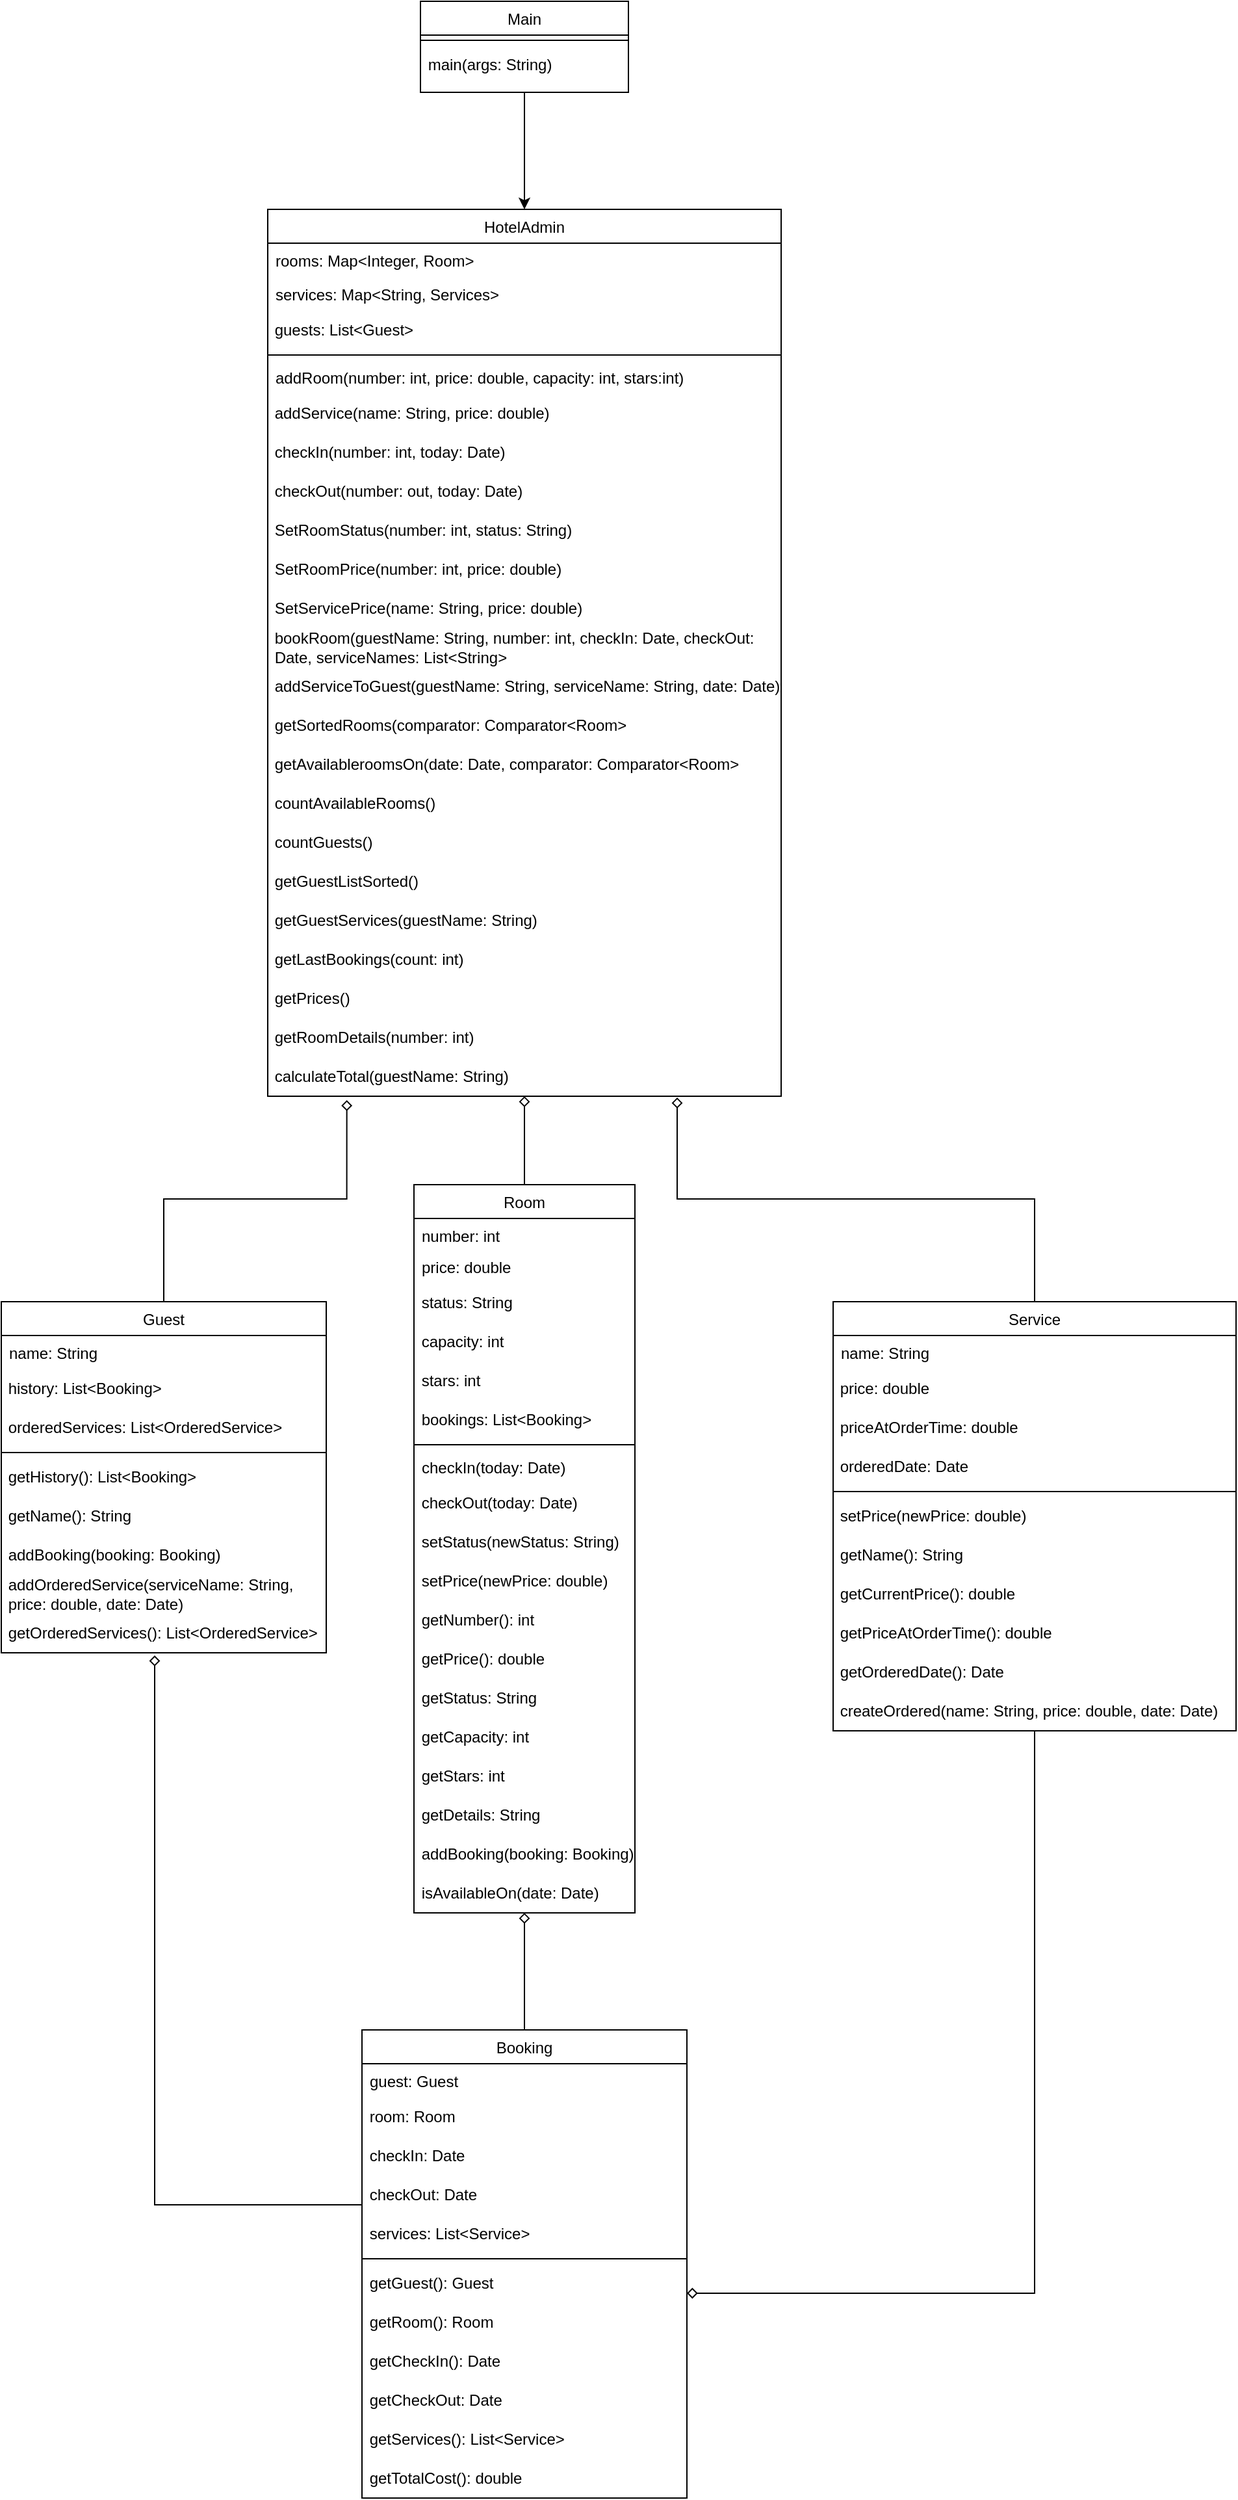 <mxfile version="27.2.0">
  <diagram id="C5RBs43oDa-KdzZeNtuy" name="Page-1">
    <mxGraphModel dx="1426" dy="788" grid="1" gridSize="10" guides="1" tooltips="1" connect="1" arrows="1" fold="1" page="1" pageScale="1" pageWidth="1654" pageHeight="2336" math="0" shadow="0">
      <root>
        <mxCell id="WIyWlLk6GJQsqaUBKTNV-0" />
        <mxCell id="WIyWlLk6GJQsqaUBKTNV-1" parent="WIyWlLk6GJQsqaUBKTNV-0" />
        <mxCell id="zkfFHV4jXpPFQw0GAbJ--0" value="HotelAdmin" style="swimlane;fontStyle=0;align=center;verticalAlign=top;childLayout=stackLayout;horizontal=1;startSize=26;horizontalStack=0;resizeParent=1;resizeLast=0;collapsible=1;marginBottom=0;rounded=0;shadow=0;strokeWidth=1;" parent="WIyWlLk6GJQsqaUBKTNV-1" vertex="1">
          <mxGeometry x="465" y="190" width="395" height="682" as="geometry">
            <mxRectangle x="230" y="140" width="160" height="26" as="alternateBounds" />
          </mxGeometry>
        </mxCell>
        <mxCell id="zkfFHV4jXpPFQw0GAbJ--1" value="rooms: Map&lt;Integer, Room&gt;" style="text;align=left;verticalAlign=top;spacingLeft=4;spacingRight=4;overflow=hidden;rotatable=0;points=[[0,0.5],[1,0.5]];portConstraint=eastwest;" parent="zkfFHV4jXpPFQw0GAbJ--0" vertex="1">
          <mxGeometry y="26" width="395" height="26" as="geometry" />
        </mxCell>
        <mxCell id="zkfFHV4jXpPFQw0GAbJ--2" value="services: Map&lt;String, Services&gt;&#xa;" style="text;align=left;verticalAlign=top;spacingLeft=4;spacingRight=4;overflow=hidden;rotatable=0;points=[[0,0.5],[1,0.5]];portConstraint=eastwest;rounded=0;shadow=0;html=0;" parent="zkfFHV4jXpPFQw0GAbJ--0" vertex="1">
          <mxGeometry y="52" width="395" height="26" as="geometry" />
        </mxCell>
        <mxCell id="nEv5z23I3_v5Ex5m1olu-0" value="&amp;nbsp;guests: List&amp;lt;Guest&amp;gt;" style="text;html=1;align=left;verticalAlign=middle;whiteSpace=wrap;rounded=0;" parent="zkfFHV4jXpPFQw0GAbJ--0" vertex="1">
          <mxGeometry y="78" width="395" height="30" as="geometry" />
        </mxCell>
        <mxCell id="zkfFHV4jXpPFQw0GAbJ--4" value="" style="line;html=1;strokeWidth=1;align=left;verticalAlign=middle;spacingTop=-1;spacingLeft=3;spacingRight=3;rotatable=0;labelPosition=right;points=[];portConstraint=eastwest;" parent="zkfFHV4jXpPFQw0GAbJ--0" vertex="1">
          <mxGeometry y="108" width="395" height="8" as="geometry" />
        </mxCell>
        <mxCell id="zkfFHV4jXpPFQw0GAbJ--5" value="addRoom(number: int, price: double, capacity: int, stars:int)" style="text;align=left;verticalAlign=top;spacingLeft=4;spacingRight=4;overflow=hidden;rotatable=0;points=[[0,0.5],[1,0.5]];portConstraint=eastwest;" parent="zkfFHV4jXpPFQw0GAbJ--0" vertex="1">
          <mxGeometry y="116" width="395" height="26" as="geometry" />
        </mxCell>
        <mxCell id="k6DKxtTHkwI-63cM8oN4-4" value="&amp;nbsp;addService(name: String, price: double)" style="text;html=1;align=left;verticalAlign=middle;whiteSpace=wrap;rounded=0;" parent="zkfFHV4jXpPFQw0GAbJ--0" vertex="1">
          <mxGeometry y="142" width="395" height="30" as="geometry" />
        </mxCell>
        <mxCell id="k6DKxtTHkwI-63cM8oN4-5" value="&amp;nbsp;checkIn(number: int, today: Date)" style="text;html=1;align=left;verticalAlign=middle;whiteSpace=wrap;rounded=0;" parent="zkfFHV4jXpPFQw0GAbJ--0" vertex="1">
          <mxGeometry y="172" width="395" height="30" as="geometry" />
        </mxCell>
        <mxCell id="k6DKxtTHkwI-63cM8oN4-6" value="&amp;nbsp;checkOut(number: out, today: Date)" style="text;html=1;align=left;verticalAlign=middle;whiteSpace=wrap;rounded=0;" parent="zkfFHV4jXpPFQw0GAbJ--0" vertex="1">
          <mxGeometry y="202" width="395" height="30" as="geometry" />
        </mxCell>
        <mxCell id="k6DKxtTHkwI-63cM8oN4-7" value="&amp;nbsp;SetRoomStatus(number: int, status: String)" style="text;html=1;align=left;verticalAlign=middle;whiteSpace=wrap;rounded=0;" parent="zkfFHV4jXpPFQw0GAbJ--0" vertex="1">
          <mxGeometry y="232" width="395" height="30" as="geometry" />
        </mxCell>
        <mxCell id="k6DKxtTHkwI-63cM8oN4-8" value="&amp;nbsp;SetRoomPrice(number: int, price: double)" style="text;html=1;align=left;verticalAlign=middle;whiteSpace=wrap;rounded=0;" parent="zkfFHV4jXpPFQw0GAbJ--0" vertex="1">
          <mxGeometry y="262" width="395" height="30" as="geometry" />
        </mxCell>
        <mxCell id="k6DKxtTHkwI-63cM8oN4-9" value="&amp;nbsp;SetServicePrice(name: String, price: double)" style="text;html=1;align=left;verticalAlign=middle;whiteSpace=wrap;rounded=0;" parent="zkfFHV4jXpPFQw0GAbJ--0" vertex="1">
          <mxGeometry y="292" width="395" height="30" as="geometry" />
        </mxCell>
        <mxCell id="nEv5z23I3_v5Ex5m1olu-2" value="&amp;nbsp;bookRoom(guestName: String, number: int, checkIn: Date, checkOut:&amp;nbsp; &amp;nbsp;Date, serviceNames: List&amp;lt;String&amp;gt;" style="text;html=1;align=left;verticalAlign=middle;whiteSpace=wrap;rounded=0;" parent="zkfFHV4jXpPFQw0GAbJ--0" vertex="1">
          <mxGeometry y="322" width="395" height="30" as="geometry" />
        </mxCell>
        <mxCell id="nEv5z23I3_v5Ex5m1olu-3" value="&amp;nbsp;addServiceToGuest(guestName: String, serviceName: String, date: Date)" style="text;html=1;align=left;verticalAlign=middle;whiteSpace=wrap;rounded=0;" parent="zkfFHV4jXpPFQw0GAbJ--0" vertex="1">
          <mxGeometry y="352" width="395" height="30" as="geometry" />
        </mxCell>
        <mxCell id="nEv5z23I3_v5Ex5m1olu-4" value="&amp;nbsp;getSortedRooms(comparator: Comparator&amp;lt;Room&amp;gt;" style="text;html=1;align=left;verticalAlign=middle;whiteSpace=wrap;rounded=0;" parent="zkfFHV4jXpPFQw0GAbJ--0" vertex="1">
          <mxGeometry y="382" width="395" height="30" as="geometry" />
        </mxCell>
        <mxCell id="nEv5z23I3_v5Ex5m1olu-5" value="&amp;nbsp;getAvailableroomsOn(date: Date, comparator: Comparator&amp;lt;Room&amp;gt;" style="text;html=1;align=left;verticalAlign=middle;whiteSpace=wrap;rounded=0;" parent="zkfFHV4jXpPFQw0GAbJ--0" vertex="1">
          <mxGeometry y="412" width="395" height="30" as="geometry" />
        </mxCell>
        <mxCell id="nEv5z23I3_v5Ex5m1olu-6" value="&amp;nbsp;countAvailableRooms()" style="text;html=1;align=left;verticalAlign=middle;whiteSpace=wrap;rounded=0;" parent="zkfFHV4jXpPFQw0GAbJ--0" vertex="1">
          <mxGeometry y="442" width="395" height="30" as="geometry" />
        </mxCell>
        <mxCell id="nEv5z23I3_v5Ex5m1olu-7" value="&amp;nbsp;countGuests()" style="text;html=1;align=left;verticalAlign=middle;whiteSpace=wrap;rounded=0;" parent="zkfFHV4jXpPFQw0GAbJ--0" vertex="1">
          <mxGeometry y="472" width="395" height="30" as="geometry" />
        </mxCell>
        <mxCell id="nEv5z23I3_v5Ex5m1olu-8" value="&amp;nbsp;getGuestListSorted()" style="text;html=1;align=left;verticalAlign=middle;whiteSpace=wrap;rounded=0;" parent="zkfFHV4jXpPFQw0GAbJ--0" vertex="1">
          <mxGeometry y="502" width="395" height="30" as="geometry" />
        </mxCell>
        <mxCell id="nEv5z23I3_v5Ex5m1olu-9" value="&amp;nbsp;getGuestServices(guestName: String)" style="text;html=1;align=left;verticalAlign=middle;whiteSpace=wrap;rounded=0;" parent="zkfFHV4jXpPFQw0GAbJ--0" vertex="1">
          <mxGeometry y="532" width="395" height="30" as="geometry" />
        </mxCell>
        <mxCell id="nEv5z23I3_v5Ex5m1olu-10" value="&amp;nbsp;getLastBookings(count: int)" style="text;html=1;align=left;verticalAlign=middle;whiteSpace=wrap;rounded=0;" parent="zkfFHV4jXpPFQw0GAbJ--0" vertex="1">
          <mxGeometry y="562" width="395" height="30" as="geometry" />
        </mxCell>
        <mxCell id="nEv5z23I3_v5Ex5m1olu-11" value="&amp;nbsp;getPrices()" style="text;html=1;align=left;verticalAlign=middle;whiteSpace=wrap;rounded=0;" parent="zkfFHV4jXpPFQw0GAbJ--0" vertex="1">
          <mxGeometry y="592" width="395" height="30" as="geometry" />
        </mxCell>
        <mxCell id="nEv5z23I3_v5Ex5m1olu-12" value="&amp;nbsp;getRoomDetails(number: int)" style="text;html=1;align=left;verticalAlign=middle;whiteSpace=wrap;rounded=0;" parent="zkfFHV4jXpPFQw0GAbJ--0" vertex="1">
          <mxGeometry y="622" width="395" height="30" as="geometry" />
        </mxCell>
        <mxCell id="nEv5z23I3_v5Ex5m1olu-13" value="&amp;nbsp;calculateTotal(guestName: String)" style="text;html=1;align=left;verticalAlign=middle;whiteSpace=wrap;rounded=0;" parent="zkfFHV4jXpPFQw0GAbJ--0" vertex="1">
          <mxGeometry y="652" width="395" height="30" as="geometry" />
        </mxCell>
        <mxCell id="nEv5z23I3_v5Ex5m1olu-21" style="edgeStyle=orthogonalEdgeStyle;rounded=0;orthogonalLoop=1;jettySize=auto;html=1;exitX=0.5;exitY=0;exitDx=0;exitDy=0;entryX=0.5;entryY=1;entryDx=0;entryDy=0;endArrow=diamond;endFill=0;" parent="WIyWlLk6GJQsqaUBKTNV-1" source="zkfFHV4jXpPFQw0GAbJ--6" target="nEv5z23I3_v5Ex5m1olu-13" edge="1">
          <mxGeometry relative="1" as="geometry" />
        </mxCell>
        <mxCell id="zkfFHV4jXpPFQw0GAbJ--6" value="Room" style="swimlane;fontStyle=0;align=center;verticalAlign=top;childLayout=stackLayout;horizontal=1;startSize=26;horizontalStack=0;resizeParent=1;resizeLast=0;collapsible=1;marginBottom=0;rounded=0;shadow=0;strokeWidth=1;" parent="WIyWlLk6GJQsqaUBKTNV-1" vertex="1">
          <mxGeometry x="577.5" y="940" width="170" height="560" as="geometry">
            <mxRectangle x="130" y="380" width="160" height="26" as="alternateBounds" />
          </mxGeometry>
        </mxCell>
        <mxCell id="zkfFHV4jXpPFQw0GAbJ--7" value="number: int" style="text;align=left;verticalAlign=top;spacingLeft=4;spacingRight=4;overflow=hidden;rotatable=0;points=[[0,0.5],[1,0.5]];portConstraint=eastwest;" parent="zkfFHV4jXpPFQw0GAbJ--6" vertex="1">
          <mxGeometry y="26" width="170" height="24" as="geometry" />
        </mxCell>
        <mxCell id="zkfFHV4jXpPFQw0GAbJ--8" value="price: double" style="text;align=left;verticalAlign=top;spacingLeft=4;spacingRight=4;overflow=hidden;rotatable=0;points=[[0,0.5],[1,0.5]];portConstraint=eastwest;rounded=0;shadow=0;html=0;" parent="zkfFHV4jXpPFQw0GAbJ--6" vertex="1">
          <mxGeometry y="50" width="170" height="26" as="geometry" />
        </mxCell>
        <mxCell id="k6DKxtTHkwI-63cM8oN4-13" value="&amp;nbsp;status: String" style="text;html=1;align=left;verticalAlign=middle;whiteSpace=wrap;rounded=0;" parent="zkfFHV4jXpPFQw0GAbJ--6" vertex="1">
          <mxGeometry y="76" width="170" height="30" as="geometry" />
        </mxCell>
        <mxCell id="k6DKxtTHkwI-63cM8oN4-14" value="&amp;nbsp;capacity: int" style="text;html=1;align=left;verticalAlign=middle;whiteSpace=wrap;rounded=0;" parent="zkfFHV4jXpPFQw0GAbJ--6" vertex="1">
          <mxGeometry y="106" width="170" height="30" as="geometry" />
        </mxCell>
        <mxCell id="k6DKxtTHkwI-63cM8oN4-15" value="&amp;nbsp;stars: int" style="text;html=1;align=left;verticalAlign=middle;whiteSpace=wrap;rounded=0;" parent="zkfFHV4jXpPFQw0GAbJ--6" vertex="1">
          <mxGeometry y="136" width="170" height="30" as="geometry" />
        </mxCell>
        <mxCell id="k6DKxtTHkwI-63cM8oN4-16" value="&amp;nbsp;bookings: List&amp;lt;Booking&amp;gt;" style="text;html=1;align=left;verticalAlign=middle;whiteSpace=wrap;rounded=0;" parent="zkfFHV4jXpPFQw0GAbJ--6" vertex="1">
          <mxGeometry y="166" width="170" height="30" as="geometry" />
        </mxCell>
        <mxCell id="zkfFHV4jXpPFQw0GAbJ--9" value="" style="line;html=1;strokeWidth=1;align=left;verticalAlign=middle;spacingTop=-1;spacingLeft=3;spacingRight=3;rotatable=0;labelPosition=right;points=[];portConstraint=eastwest;" parent="zkfFHV4jXpPFQw0GAbJ--6" vertex="1">
          <mxGeometry y="196" width="170" height="8" as="geometry" />
        </mxCell>
        <mxCell id="zkfFHV4jXpPFQw0GAbJ--11" value="checkIn(today: Date)" style="text;align=left;verticalAlign=top;spacingLeft=4;spacingRight=4;overflow=hidden;rotatable=0;points=[[0,0.5],[1,0.5]];portConstraint=eastwest;" parent="zkfFHV4jXpPFQw0GAbJ--6" vertex="1">
          <mxGeometry y="204" width="170" height="26" as="geometry" />
        </mxCell>
        <mxCell id="k6DKxtTHkwI-63cM8oN4-17" value="&amp;nbsp;checkOut(&lt;span style=&quot;text-wrap-mode: nowrap;&quot;&gt;today: Date&lt;/span&gt;)" style="text;html=1;align=left;verticalAlign=middle;whiteSpace=wrap;rounded=0;" parent="zkfFHV4jXpPFQw0GAbJ--6" vertex="1">
          <mxGeometry y="230" width="170" height="30" as="geometry" />
        </mxCell>
        <mxCell id="k6DKxtTHkwI-63cM8oN4-18" value="&amp;nbsp;setStatus(newStatus: String)" style="text;html=1;align=left;verticalAlign=middle;whiteSpace=wrap;rounded=0;" parent="zkfFHV4jXpPFQw0GAbJ--6" vertex="1">
          <mxGeometry y="260" width="170" height="30" as="geometry" />
        </mxCell>
        <mxCell id="k6DKxtTHkwI-63cM8oN4-19" value="&amp;nbsp;setPrice(newPrice: double)" style="text;html=1;align=left;verticalAlign=middle;whiteSpace=wrap;rounded=0;" parent="zkfFHV4jXpPFQw0GAbJ--6" vertex="1">
          <mxGeometry y="290" width="170" height="30" as="geometry" />
        </mxCell>
        <mxCell id="k6DKxtTHkwI-63cM8oN4-20" value="&amp;nbsp;getNumber(): int" style="text;html=1;align=left;verticalAlign=middle;whiteSpace=wrap;rounded=0;" parent="zkfFHV4jXpPFQw0GAbJ--6" vertex="1">
          <mxGeometry y="320" width="170" height="30" as="geometry" />
        </mxCell>
        <mxCell id="nEv5z23I3_v5Ex5m1olu-14" value="&amp;nbsp;getPrice(): double" style="text;html=1;align=left;verticalAlign=middle;whiteSpace=wrap;rounded=0;" parent="zkfFHV4jXpPFQw0GAbJ--6" vertex="1">
          <mxGeometry y="350" width="170" height="30" as="geometry" />
        </mxCell>
        <mxCell id="nEv5z23I3_v5Ex5m1olu-15" value="&amp;nbsp;getStatus: String" style="text;html=1;align=left;verticalAlign=middle;whiteSpace=wrap;rounded=0;" parent="zkfFHV4jXpPFQw0GAbJ--6" vertex="1">
          <mxGeometry y="380" width="170" height="30" as="geometry" />
        </mxCell>
        <mxCell id="nEv5z23I3_v5Ex5m1olu-16" value="&amp;nbsp;getCapacity: int" style="text;html=1;align=left;verticalAlign=middle;whiteSpace=wrap;rounded=0;" parent="zkfFHV4jXpPFQw0GAbJ--6" vertex="1">
          <mxGeometry y="410" width="170" height="30" as="geometry" />
        </mxCell>
        <mxCell id="nEv5z23I3_v5Ex5m1olu-17" value="&amp;nbsp;getStars: int" style="text;html=1;align=left;verticalAlign=middle;whiteSpace=wrap;rounded=0;" parent="zkfFHV4jXpPFQw0GAbJ--6" vertex="1">
          <mxGeometry y="440" width="170" height="30" as="geometry" />
        </mxCell>
        <mxCell id="nEv5z23I3_v5Ex5m1olu-18" value="&amp;nbsp;getDetails: String" style="text;html=1;align=left;verticalAlign=middle;whiteSpace=wrap;rounded=0;" parent="zkfFHV4jXpPFQw0GAbJ--6" vertex="1">
          <mxGeometry y="470" width="170" height="30" as="geometry" />
        </mxCell>
        <mxCell id="nEv5z23I3_v5Ex5m1olu-19" value="&amp;nbsp;addBooking(booking: Booking)" style="text;html=1;align=left;verticalAlign=middle;whiteSpace=wrap;rounded=0;" parent="zkfFHV4jXpPFQw0GAbJ--6" vertex="1">
          <mxGeometry y="500" width="170" height="30" as="geometry" />
        </mxCell>
        <mxCell id="nEv5z23I3_v5Ex5m1olu-20" value="&amp;nbsp;isAvailableOn(date: Date)" style="text;html=1;align=left;verticalAlign=middle;whiteSpace=wrap;rounded=0;" parent="zkfFHV4jXpPFQw0GAbJ--6" vertex="1">
          <mxGeometry y="530" width="170" height="30" as="geometry" />
        </mxCell>
        <mxCell id="zkfFHV4jXpPFQw0GAbJ--13" value="Service" style="swimlane;fontStyle=0;align=center;verticalAlign=top;childLayout=stackLayout;horizontal=1;startSize=26;horizontalStack=0;resizeParent=1;resizeLast=0;collapsible=1;marginBottom=0;rounded=0;shadow=0;strokeWidth=1;" parent="WIyWlLk6GJQsqaUBKTNV-1" vertex="1">
          <mxGeometry x="900" y="1030" width="310" height="330" as="geometry">
            <mxRectangle x="340" y="380" width="170" height="26" as="alternateBounds" />
          </mxGeometry>
        </mxCell>
        <mxCell id="zkfFHV4jXpPFQw0GAbJ--14" value="name: String" style="text;align=left;verticalAlign=top;spacingLeft=4;spacingRight=4;overflow=hidden;rotatable=0;points=[[0,0.5],[1,0.5]];portConstraint=eastwest;" parent="zkfFHV4jXpPFQw0GAbJ--13" vertex="1">
          <mxGeometry y="26" width="310" height="26" as="geometry" />
        </mxCell>
        <mxCell id="k6DKxtTHkwI-63cM8oN4-23" value="&amp;nbsp;price: double" style="text;html=1;align=left;verticalAlign=middle;whiteSpace=wrap;rounded=0;" parent="zkfFHV4jXpPFQw0GAbJ--13" vertex="1">
          <mxGeometry y="52" width="310" height="30" as="geometry" />
        </mxCell>
        <mxCell id="-iWHiE5ypa9uCo2HFtrk-0" value="&amp;nbsp;priceAtOrderTime: double" style="text;html=1;align=left;verticalAlign=middle;whiteSpace=wrap;rounded=0;" vertex="1" parent="zkfFHV4jXpPFQw0GAbJ--13">
          <mxGeometry y="82" width="310" height="30" as="geometry" />
        </mxCell>
        <mxCell id="-iWHiE5ypa9uCo2HFtrk-1" value="&amp;nbsp;orderedDate: Date" style="text;html=1;align=left;verticalAlign=middle;whiteSpace=wrap;rounded=0;" vertex="1" parent="zkfFHV4jXpPFQw0GAbJ--13">
          <mxGeometry y="112" width="310" height="30" as="geometry" />
        </mxCell>
        <mxCell id="zkfFHV4jXpPFQw0GAbJ--15" value="" style="line;html=1;strokeWidth=1;align=left;verticalAlign=middle;spacingTop=-1;spacingLeft=3;spacingRight=3;rotatable=0;labelPosition=right;points=[];portConstraint=eastwest;" parent="zkfFHV4jXpPFQw0GAbJ--13" vertex="1">
          <mxGeometry y="142" width="310" height="8" as="geometry" />
        </mxCell>
        <mxCell id="k6DKxtTHkwI-63cM8oN4-24" value="&amp;nbsp;setPrice(newPrice: double)" style="text;html=1;align=left;verticalAlign=middle;whiteSpace=wrap;rounded=0;" parent="zkfFHV4jXpPFQw0GAbJ--13" vertex="1">
          <mxGeometry y="150" width="310" height="30" as="geometry" />
        </mxCell>
        <mxCell id="k6DKxtTHkwI-63cM8oN4-25" value="&amp;nbsp;getName(): String" style="text;html=1;align=left;verticalAlign=middle;whiteSpace=wrap;rounded=0;" parent="zkfFHV4jXpPFQw0GAbJ--13" vertex="1">
          <mxGeometry y="180" width="310" height="30" as="geometry" />
        </mxCell>
        <mxCell id="nEv5z23I3_v5Ex5m1olu-22" value="&amp;nbsp;getCurrentPrice(): double" style="text;html=1;align=left;verticalAlign=middle;whiteSpace=wrap;rounded=0;" parent="zkfFHV4jXpPFQw0GAbJ--13" vertex="1">
          <mxGeometry y="210" width="310" height="30" as="geometry" />
        </mxCell>
        <mxCell id="-iWHiE5ypa9uCo2HFtrk-2" value="&amp;nbsp;getPriceAtOrderTime(): double" style="text;html=1;align=left;verticalAlign=middle;whiteSpace=wrap;rounded=0;" vertex="1" parent="zkfFHV4jXpPFQw0GAbJ--13">
          <mxGeometry y="240" width="310" height="30" as="geometry" />
        </mxCell>
        <mxCell id="-iWHiE5ypa9uCo2HFtrk-4" value="&amp;nbsp;getOrderedDate(): Date" style="text;html=1;align=left;verticalAlign=middle;whiteSpace=wrap;rounded=0;" vertex="1" parent="zkfFHV4jXpPFQw0GAbJ--13">
          <mxGeometry y="270" width="310" height="30" as="geometry" />
        </mxCell>
        <mxCell id="-iWHiE5ypa9uCo2HFtrk-5" value="&amp;nbsp;createOrdered(name: String, price: double, date: Date)" style="text;html=1;align=left;verticalAlign=middle;whiteSpace=wrap;rounded=0;" vertex="1" parent="zkfFHV4jXpPFQw0GAbJ--13">
          <mxGeometry y="300" width="310" height="30" as="geometry" />
        </mxCell>
        <mxCell id="k6DKxtTHkwI-63cM8oN4-12" style="edgeStyle=orthogonalEdgeStyle;rounded=0;orthogonalLoop=1;jettySize=auto;html=1;exitX=0.5;exitY=1;exitDx=0;exitDy=0;entryX=0.5;entryY=0;entryDx=0;entryDy=0;" parent="WIyWlLk6GJQsqaUBKTNV-1" source="zkfFHV4jXpPFQw0GAbJ--17" target="zkfFHV4jXpPFQw0GAbJ--0" edge="1">
          <mxGeometry relative="1" as="geometry" />
        </mxCell>
        <mxCell id="zkfFHV4jXpPFQw0GAbJ--17" value="Main" style="swimlane;fontStyle=0;align=center;verticalAlign=top;childLayout=stackLayout;horizontal=1;startSize=26;horizontalStack=0;resizeParent=1;resizeLast=0;collapsible=1;marginBottom=0;rounded=0;shadow=0;strokeWidth=1;" parent="WIyWlLk6GJQsqaUBKTNV-1" vertex="1">
          <mxGeometry x="582.5" y="30" width="160" height="70" as="geometry">
            <mxRectangle x="550" y="140" width="160" height="26" as="alternateBounds" />
          </mxGeometry>
        </mxCell>
        <mxCell id="zkfFHV4jXpPFQw0GAbJ--23" value="" style="line;html=1;strokeWidth=1;align=left;verticalAlign=middle;spacingTop=-1;spacingLeft=3;spacingRight=3;rotatable=0;labelPosition=right;points=[];portConstraint=eastwest;" parent="zkfFHV4jXpPFQw0GAbJ--17" vertex="1">
          <mxGeometry y="26" width="160" height="8" as="geometry" />
        </mxCell>
        <mxCell id="k6DKxtTHkwI-63cM8oN4-0" value="&amp;nbsp;main(args: String)" style="text;html=1;align=left;verticalAlign=middle;resizable=0;points=[];autosize=1;strokeColor=none;fillColor=none;" parent="zkfFHV4jXpPFQw0GAbJ--17" vertex="1">
          <mxGeometry y="34" width="160" height="30" as="geometry" />
        </mxCell>
        <mxCell id="nEv5z23I3_v5Ex5m1olu-25" style="edgeStyle=orthogonalEdgeStyle;rounded=0;orthogonalLoop=1;jettySize=auto;html=1;exitX=0.5;exitY=0;exitDx=0;exitDy=0;endArrow=diamond;endFill=0;" parent="WIyWlLk6GJQsqaUBKTNV-1" source="zkfFHV4jXpPFQw0GAbJ--13" edge="1">
          <mxGeometry relative="1" as="geometry">
            <mxPoint x="780" y="873" as="targetPoint" />
            <Array as="points">
              <mxPoint x="980" y="951" />
              <mxPoint x="780" y="951" />
              <mxPoint x="780" y="873" />
            </Array>
          </mxGeometry>
        </mxCell>
        <mxCell id="nEv5z23I3_v5Ex5m1olu-27" value="Guest" style="swimlane;fontStyle=0;align=center;verticalAlign=top;childLayout=stackLayout;horizontal=1;startSize=26;horizontalStack=0;resizeParent=1;resizeLast=0;collapsible=1;marginBottom=0;rounded=0;shadow=0;strokeWidth=1;" parent="WIyWlLk6GJQsqaUBKTNV-1" vertex="1">
          <mxGeometry x="260" y="1030" width="250" height="270" as="geometry">
            <mxRectangle x="340" y="380" width="170" height="26" as="alternateBounds" />
          </mxGeometry>
        </mxCell>
        <mxCell id="nEv5z23I3_v5Ex5m1olu-28" value="name: String" style="text;align=left;verticalAlign=top;spacingLeft=4;spacingRight=4;overflow=hidden;rotatable=0;points=[[0,0.5],[1,0.5]];portConstraint=eastwest;" parent="nEv5z23I3_v5Ex5m1olu-27" vertex="1">
          <mxGeometry y="26" width="250" height="26" as="geometry" />
        </mxCell>
        <mxCell id="nEv5z23I3_v5Ex5m1olu-29" value="&amp;nbsp;history: List&amp;lt;Booking&amp;gt;" style="text;html=1;align=left;verticalAlign=middle;whiteSpace=wrap;rounded=0;" parent="nEv5z23I3_v5Ex5m1olu-27" vertex="1">
          <mxGeometry y="52" width="250" height="30" as="geometry" />
        </mxCell>
        <mxCell id="nEv5z23I3_v5Ex5m1olu-34" value="&amp;nbsp;orderedServices: List&amp;lt;OrderedService&amp;gt;" style="text;html=1;align=left;verticalAlign=middle;whiteSpace=wrap;rounded=0;" parent="nEv5z23I3_v5Ex5m1olu-27" vertex="1">
          <mxGeometry y="82" width="250" height="30" as="geometry" />
        </mxCell>
        <mxCell id="nEv5z23I3_v5Ex5m1olu-30" value="" style="line;html=1;strokeWidth=1;align=left;verticalAlign=middle;spacingTop=-1;spacingLeft=3;spacingRight=3;rotatable=0;labelPosition=right;points=[];portConstraint=eastwest;" parent="nEv5z23I3_v5Ex5m1olu-27" vertex="1">
          <mxGeometry y="112" width="250" height="8" as="geometry" />
        </mxCell>
        <mxCell id="nEv5z23I3_v5Ex5m1olu-31" value="&amp;nbsp;getHistory(): List&amp;lt;Booking&amp;gt;" style="text;html=1;align=left;verticalAlign=middle;whiteSpace=wrap;rounded=0;" parent="nEv5z23I3_v5Ex5m1olu-27" vertex="1">
          <mxGeometry y="120" width="250" height="30" as="geometry" />
        </mxCell>
        <mxCell id="nEv5z23I3_v5Ex5m1olu-32" value="&amp;nbsp;getName(): String" style="text;html=1;align=left;verticalAlign=middle;whiteSpace=wrap;rounded=0;" parent="nEv5z23I3_v5Ex5m1olu-27" vertex="1">
          <mxGeometry y="150" width="250" height="30" as="geometry" />
        </mxCell>
        <mxCell id="nEv5z23I3_v5Ex5m1olu-33" value="&amp;nbsp;addBooking(booking: Booking)" style="text;html=1;align=left;verticalAlign=middle;whiteSpace=wrap;rounded=0;" parent="nEv5z23I3_v5Ex5m1olu-27" vertex="1">
          <mxGeometry y="180" width="250" height="30" as="geometry" />
        </mxCell>
        <mxCell id="nEv5z23I3_v5Ex5m1olu-35" value="&amp;nbsp;addOrderedService(serviceName: String,&amp;nbsp; &amp;nbsp;price: double, date: Date)" style="text;html=1;align=left;verticalAlign=middle;whiteSpace=wrap;rounded=0;" parent="nEv5z23I3_v5Ex5m1olu-27" vertex="1">
          <mxGeometry y="210" width="250" height="30" as="geometry" />
        </mxCell>
        <mxCell id="nEv5z23I3_v5Ex5m1olu-36" value="&amp;nbsp;getOrderedServices(): List&amp;lt;OrderedService&amp;gt;" style="text;html=1;align=left;verticalAlign=middle;whiteSpace=wrap;rounded=0;" parent="nEv5z23I3_v5Ex5m1olu-27" vertex="1">
          <mxGeometry y="240" width="250" height="30" as="geometry" />
        </mxCell>
        <mxCell id="nEv5z23I3_v5Ex5m1olu-37" style="edgeStyle=orthogonalEdgeStyle;rounded=0;orthogonalLoop=1;jettySize=auto;html=1;exitX=0.5;exitY=0;exitDx=0;exitDy=0;entryX=0.154;entryY=1.1;entryDx=0;entryDy=0;entryPerimeter=0;endArrow=diamond;endFill=0;" parent="WIyWlLk6GJQsqaUBKTNV-1" source="nEv5z23I3_v5Ex5m1olu-27" target="nEv5z23I3_v5Ex5m1olu-13" edge="1">
          <mxGeometry relative="1" as="geometry" />
        </mxCell>
        <mxCell id="nEv5z23I3_v5Ex5m1olu-51" style="edgeStyle=orthogonalEdgeStyle;rounded=0;orthogonalLoop=1;jettySize=auto;html=1;exitX=0.5;exitY=0;exitDx=0;exitDy=0;entryX=0.5;entryY=1;entryDx=0;entryDy=0;endArrow=diamond;endFill=0;" parent="WIyWlLk6GJQsqaUBKTNV-1" source="nEv5z23I3_v5Ex5m1olu-38" target="nEv5z23I3_v5Ex5m1olu-20" edge="1">
          <mxGeometry relative="1" as="geometry" />
        </mxCell>
        <mxCell id="nEv5z23I3_v5Ex5m1olu-38" value="Booking" style="swimlane;fontStyle=0;align=center;verticalAlign=top;childLayout=stackLayout;horizontal=1;startSize=26;horizontalStack=0;resizeParent=1;resizeLast=0;collapsible=1;marginBottom=0;rounded=0;shadow=0;strokeWidth=1;" parent="WIyWlLk6GJQsqaUBKTNV-1" vertex="1">
          <mxGeometry x="537.5" y="1590" width="250" height="360" as="geometry">
            <mxRectangle x="340" y="380" width="170" height="26" as="alternateBounds" />
          </mxGeometry>
        </mxCell>
        <mxCell id="nEv5z23I3_v5Ex5m1olu-39" value="guest: Guest" style="text;align=left;verticalAlign=top;spacingLeft=4;spacingRight=4;overflow=hidden;rotatable=0;points=[[0,0.5],[1,0.5]];portConstraint=eastwest;" parent="nEv5z23I3_v5Ex5m1olu-38" vertex="1">
          <mxGeometry y="26" width="250" height="26" as="geometry" />
        </mxCell>
        <mxCell id="nEv5z23I3_v5Ex5m1olu-40" value="&amp;nbsp;room: Room" style="text;html=1;align=left;verticalAlign=middle;whiteSpace=wrap;rounded=0;" parent="nEv5z23I3_v5Ex5m1olu-38" vertex="1">
          <mxGeometry y="52" width="250" height="30" as="geometry" />
        </mxCell>
        <mxCell id="nEv5z23I3_v5Ex5m1olu-41" value="&amp;nbsp;checkIn: Date" style="text;html=1;align=left;verticalAlign=middle;whiteSpace=wrap;rounded=0;" parent="nEv5z23I3_v5Ex5m1olu-38" vertex="1">
          <mxGeometry y="82" width="250" height="30" as="geometry" />
        </mxCell>
        <mxCell id="nEv5z23I3_v5Ex5m1olu-48" value="&amp;nbsp;checkOut: Date" style="text;html=1;align=left;verticalAlign=middle;whiteSpace=wrap;rounded=0;" parent="nEv5z23I3_v5Ex5m1olu-38" vertex="1">
          <mxGeometry y="112" width="250" height="30" as="geometry" />
        </mxCell>
        <mxCell id="nEv5z23I3_v5Ex5m1olu-49" value="&amp;nbsp;services: List&amp;lt;Service&amp;gt;" style="text;html=1;align=left;verticalAlign=middle;whiteSpace=wrap;rounded=0;" parent="nEv5z23I3_v5Ex5m1olu-38" vertex="1">
          <mxGeometry y="142" width="250" height="30" as="geometry" />
        </mxCell>
        <mxCell id="nEv5z23I3_v5Ex5m1olu-42" value="" style="line;html=1;strokeWidth=1;align=left;verticalAlign=middle;spacingTop=-1;spacingLeft=3;spacingRight=3;rotatable=0;labelPosition=right;points=[];portConstraint=eastwest;" parent="nEv5z23I3_v5Ex5m1olu-38" vertex="1">
          <mxGeometry y="172" width="250" height="8" as="geometry" />
        </mxCell>
        <mxCell id="nEv5z23I3_v5Ex5m1olu-43" value="&amp;nbsp;getGuest(): Guest" style="text;html=1;align=left;verticalAlign=middle;whiteSpace=wrap;rounded=0;" parent="nEv5z23I3_v5Ex5m1olu-38" vertex="1">
          <mxGeometry y="180" width="250" height="30" as="geometry" />
        </mxCell>
        <mxCell id="nEv5z23I3_v5Ex5m1olu-44" value="&amp;nbsp;getRoom(): Room" style="text;html=1;align=left;verticalAlign=middle;whiteSpace=wrap;rounded=0;" parent="nEv5z23I3_v5Ex5m1olu-38" vertex="1">
          <mxGeometry y="210" width="250" height="30" as="geometry" />
        </mxCell>
        <mxCell id="nEv5z23I3_v5Ex5m1olu-45" value="&amp;nbsp;getCheckIn(): Date" style="text;html=1;align=left;verticalAlign=middle;whiteSpace=wrap;rounded=0;" parent="nEv5z23I3_v5Ex5m1olu-38" vertex="1">
          <mxGeometry y="240" width="250" height="30" as="geometry" />
        </mxCell>
        <mxCell id="nEv5z23I3_v5Ex5m1olu-46" value="&amp;nbsp;getCheckOut: Date" style="text;html=1;align=left;verticalAlign=middle;whiteSpace=wrap;rounded=0;" parent="nEv5z23I3_v5Ex5m1olu-38" vertex="1">
          <mxGeometry y="270" width="250" height="30" as="geometry" />
        </mxCell>
        <mxCell id="nEv5z23I3_v5Ex5m1olu-47" value="&amp;nbsp;getServices(): List&amp;lt;Service&amp;gt;" style="text;html=1;align=left;verticalAlign=middle;whiteSpace=wrap;rounded=0;" parent="nEv5z23I3_v5Ex5m1olu-38" vertex="1">
          <mxGeometry y="300" width="250" height="30" as="geometry" />
        </mxCell>
        <mxCell id="nEv5z23I3_v5Ex5m1olu-50" value="&amp;nbsp;getTotalCost(): double" style="text;html=1;align=left;verticalAlign=middle;whiteSpace=wrap;rounded=0;" parent="nEv5z23I3_v5Ex5m1olu-38" vertex="1">
          <mxGeometry y="330" width="250" height="30" as="geometry" />
        </mxCell>
        <mxCell id="nEv5z23I3_v5Ex5m1olu-53" style="edgeStyle=orthogonalEdgeStyle;rounded=0;orthogonalLoop=1;jettySize=auto;html=1;exitX=0;exitY=0.75;exitDx=0;exitDy=0;entryX=0.472;entryY=1.067;entryDx=0;entryDy=0;entryPerimeter=0;endArrow=diamond;endFill=0;" parent="WIyWlLk6GJQsqaUBKTNV-1" source="nEv5z23I3_v5Ex5m1olu-48" target="nEv5z23I3_v5Ex5m1olu-36" edge="1">
          <mxGeometry relative="1" as="geometry" />
        </mxCell>
        <mxCell id="-iWHiE5ypa9uCo2HFtrk-7" style="edgeStyle=orthogonalEdgeStyle;rounded=0;orthogonalLoop=1;jettySize=auto;html=1;exitX=0.5;exitY=1;exitDx=0;exitDy=0;entryX=1;entryY=0.75;entryDx=0;entryDy=0;endArrow=diamond;endFill=0;" edge="1" parent="WIyWlLk6GJQsqaUBKTNV-1" source="-iWHiE5ypa9uCo2HFtrk-5" target="nEv5z23I3_v5Ex5m1olu-43">
          <mxGeometry relative="1" as="geometry" />
        </mxCell>
      </root>
    </mxGraphModel>
  </diagram>
</mxfile>

